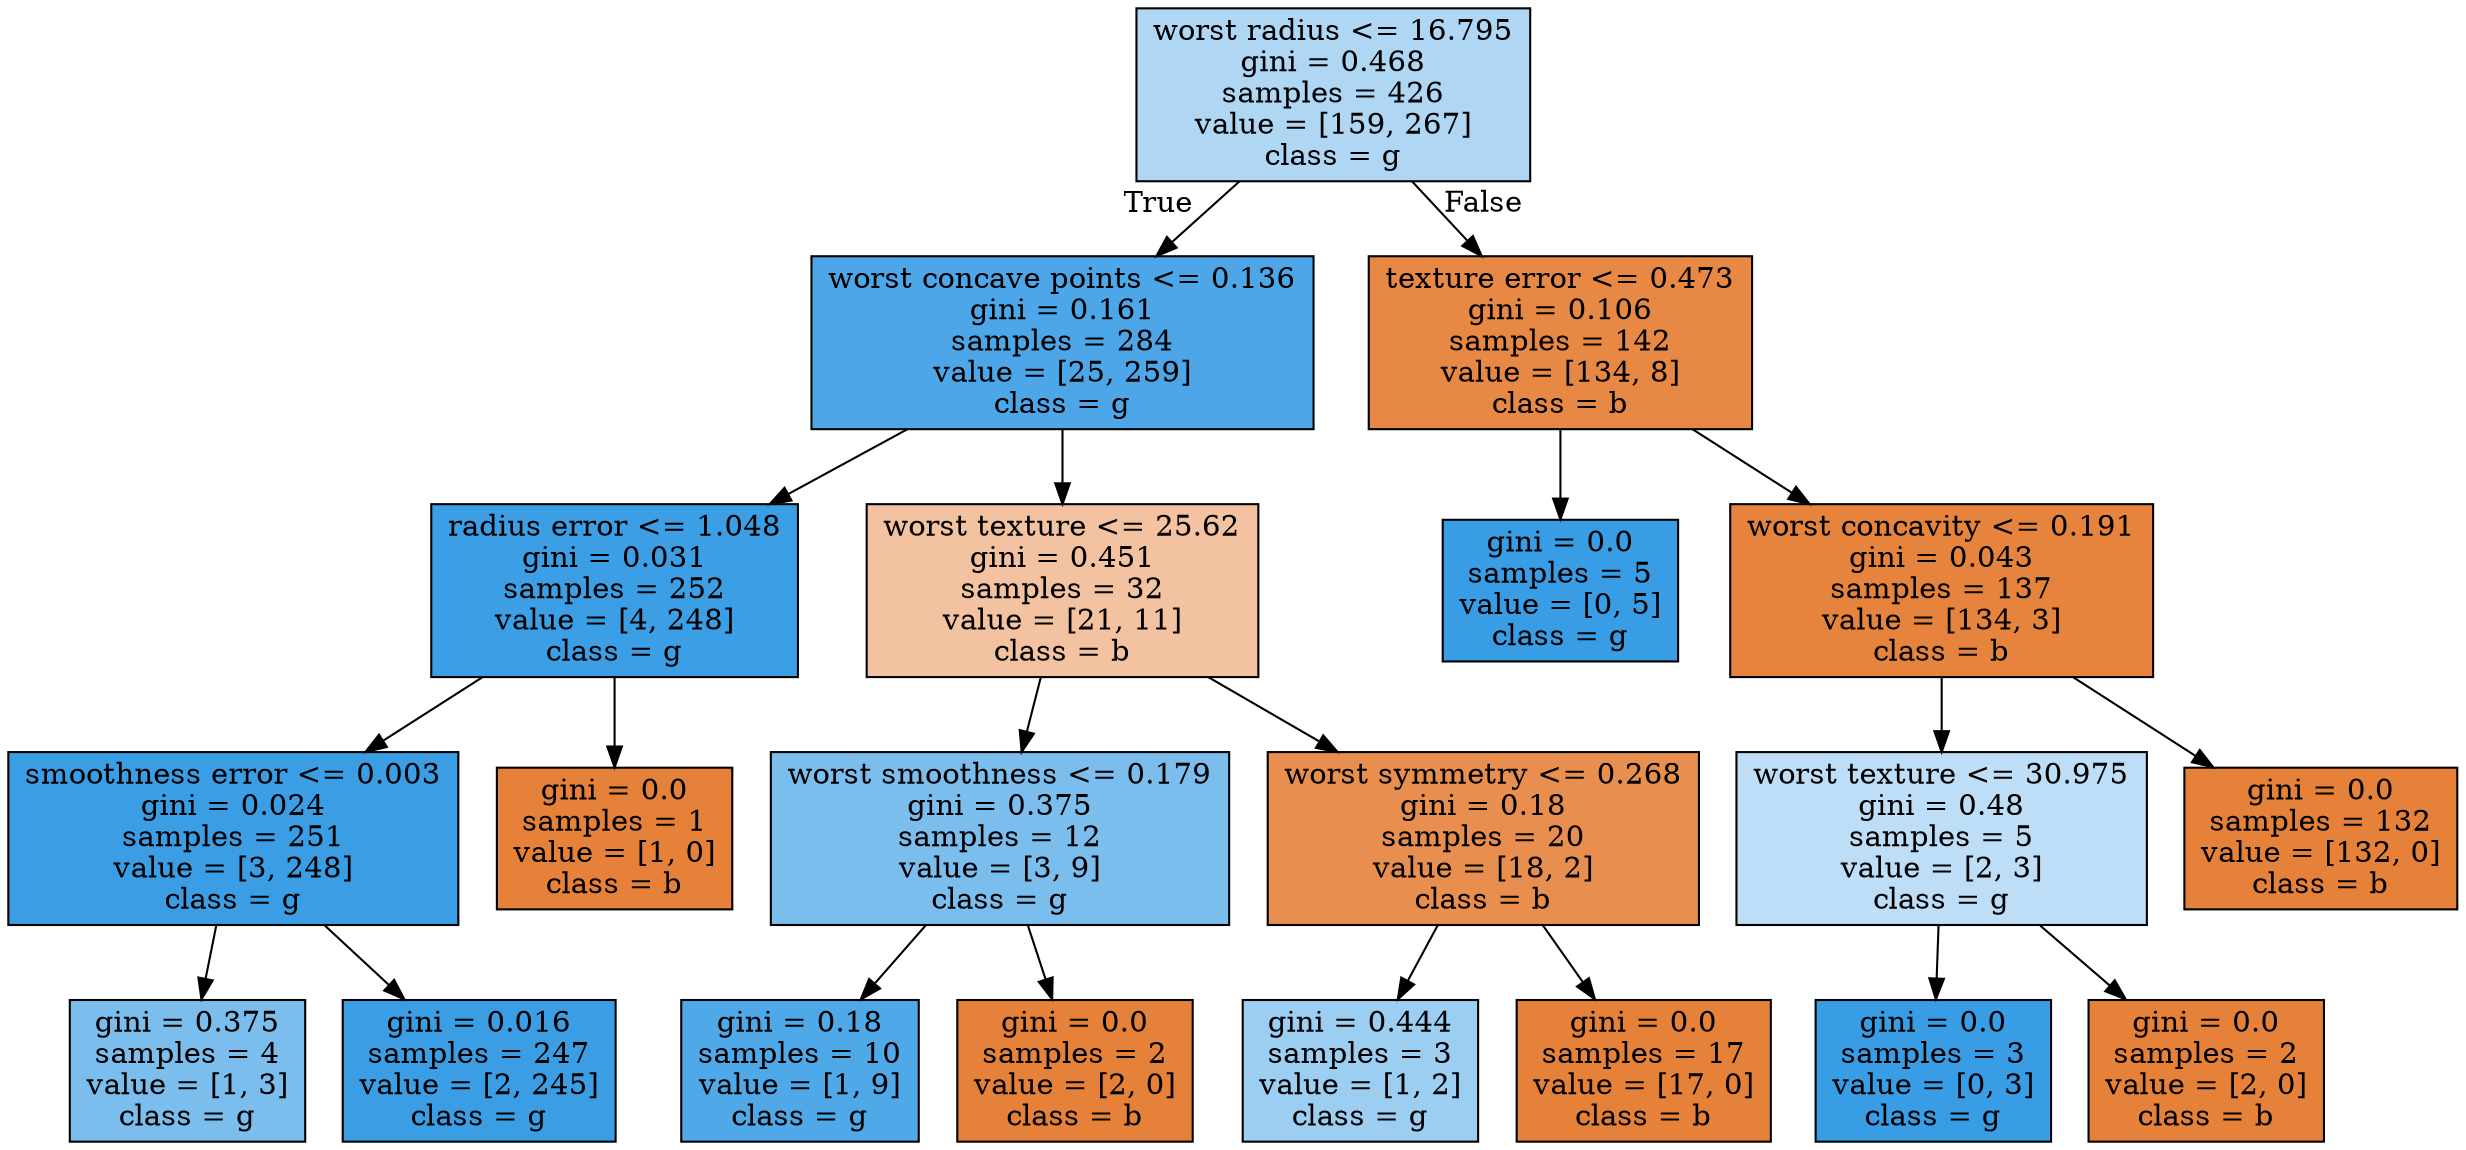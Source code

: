 digraph Tree {
node [shape=box, style="filled", color="black"] ;
0 [label="worst radius <= 16.795\ngini = 0.468\nsamples = 426\nvalue = [159, 267]\nclass = g", fillcolor="#afd7f4"] ;
1 [label="worst concave points <= 0.136\ngini = 0.161\nsamples = 284\nvalue = [25, 259]\nclass = g", fillcolor="#4ca6e8"] ;
0 -> 1 [labeldistance=2.5, labelangle=45, headlabel="True"] ;
2 [label="radius error <= 1.048\ngini = 0.031\nsamples = 252\nvalue = [4, 248]\nclass = g", fillcolor="#3c9fe5"] ;
1 -> 2 ;
3 [label="smoothness error <= 0.003\ngini = 0.024\nsamples = 251\nvalue = [3, 248]\nclass = g", fillcolor="#3b9ee5"] ;
2 -> 3 ;
4 [label="gini = 0.375\nsamples = 4\nvalue = [1, 3]\nclass = g", fillcolor="#7bbeee"] ;
3 -> 4 ;
5 [label="gini = 0.016\nsamples = 247\nvalue = [2, 245]\nclass = g", fillcolor="#3b9ee5"] ;
3 -> 5 ;
6 [label="gini = 0.0\nsamples = 1\nvalue = [1, 0]\nclass = b", fillcolor="#e58139"] ;
2 -> 6 ;
7 [label="worst texture <= 25.62\ngini = 0.451\nsamples = 32\nvalue = [21, 11]\nclass = b", fillcolor="#f3c3a1"] ;
1 -> 7 ;
8 [label="worst smoothness <= 0.179\ngini = 0.375\nsamples = 12\nvalue = [3, 9]\nclass = g", fillcolor="#7bbeee"] ;
7 -> 8 ;
9 [label="gini = 0.18\nsamples = 10\nvalue = [1, 9]\nclass = g", fillcolor="#4fa8e8"] ;
8 -> 9 ;
10 [label="gini = 0.0\nsamples = 2\nvalue = [2, 0]\nclass = b", fillcolor="#e58139"] ;
8 -> 10 ;
11 [label="worst symmetry <= 0.268\ngini = 0.18\nsamples = 20\nvalue = [18, 2]\nclass = b", fillcolor="#e88f4f"] ;
7 -> 11 ;
12 [label="gini = 0.444\nsamples = 3\nvalue = [1, 2]\nclass = g", fillcolor="#9ccef2"] ;
11 -> 12 ;
13 [label="gini = 0.0\nsamples = 17\nvalue = [17, 0]\nclass = b", fillcolor="#e58139"] ;
11 -> 13 ;
14 [label="texture error <= 0.473\ngini = 0.106\nsamples = 142\nvalue = [134, 8]\nclass = b", fillcolor="#e78945"] ;
0 -> 14 [labeldistance=2.5, labelangle=-45, headlabel="False"] ;
15 [label="gini = 0.0\nsamples = 5\nvalue = [0, 5]\nclass = g", fillcolor="#399de5"] ;
14 -> 15 ;
16 [label="worst concavity <= 0.191\ngini = 0.043\nsamples = 137\nvalue = [134, 3]\nclass = b", fillcolor="#e6843d"] ;
14 -> 16 ;
17 [label="worst texture <= 30.975\ngini = 0.48\nsamples = 5\nvalue = [2, 3]\nclass = g", fillcolor="#bddef6"] ;
16 -> 17 ;
18 [label="gini = 0.0\nsamples = 3\nvalue = [0, 3]\nclass = g", fillcolor="#399de5"] ;
17 -> 18 ;
19 [label="gini = 0.0\nsamples = 2\nvalue = [2, 0]\nclass = b", fillcolor="#e58139"] ;
17 -> 19 ;
20 [label="gini = 0.0\nsamples = 132\nvalue = [132, 0]\nclass = b", fillcolor="#e58139"] ;
16 -> 20 ;
}